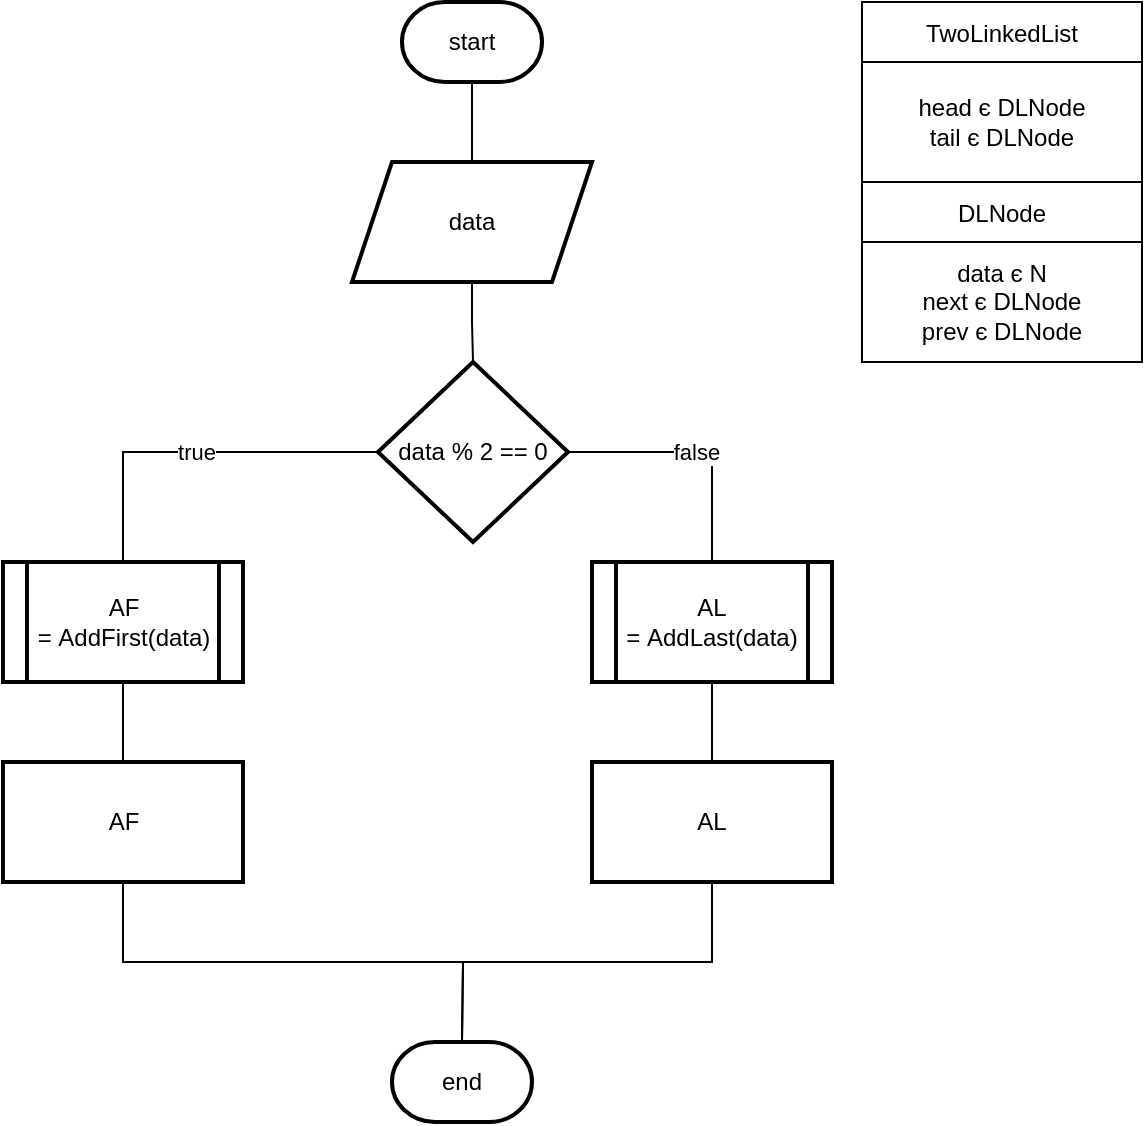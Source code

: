 <mxfile version="15.8.7" type="device" pages="3"><diagram id="f1WdKs_vqp_w3VbaTQfO" name="CustomFunction"><mxGraphModel dx="1102" dy="865" grid="1" gridSize="10" guides="1" tooltips="1" connect="1" arrows="1" fold="1" page="1" pageScale="1" pageWidth="850" pageHeight="1100" math="0" shadow="0"><root><mxCell id="0"/><mxCell id="1" parent="0"/><mxCell id="7jCfIcXaT4TlFlHE2RzG-10" value="" style="edgeStyle=orthogonalEdgeStyle;rounded=0;orthogonalLoop=1;jettySize=auto;html=1;endArrow=none;endFill=0;" edge="1" parent="1" source="7jCfIcXaT4TlFlHE2RzG-5" target="7jCfIcXaT4TlFlHE2RzG-9"><mxGeometry relative="1" as="geometry"/></mxCell><mxCell id="7jCfIcXaT4TlFlHE2RzG-5" value="start" style="strokeWidth=2;html=1;shape=mxgraph.flowchart.terminator;whiteSpace=wrap;" vertex="1" parent="1"><mxGeometry x="390" y="40" width="70" height="40" as="geometry"/></mxCell><mxCell id="7jCfIcXaT4TlFlHE2RzG-12" value="" style="edgeStyle=orthogonalEdgeStyle;rounded=0;orthogonalLoop=1;jettySize=auto;html=1;endArrow=none;endFill=0;" edge="1" parent="1" source="7jCfIcXaT4TlFlHE2RzG-9" target="7jCfIcXaT4TlFlHE2RzG-11"><mxGeometry relative="1" as="geometry"/></mxCell><mxCell id="7jCfIcXaT4TlFlHE2RzG-9" value="data" style="shape=parallelogram;perimeter=parallelogramPerimeter;whiteSpace=wrap;html=1;fixedSize=1;strokeWidth=2;" vertex="1" parent="1"><mxGeometry x="365" y="120" width="120" height="60" as="geometry"/></mxCell><mxCell id="7jCfIcXaT4TlFlHE2RzG-14" value="true" style="edgeStyle=orthogonalEdgeStyle;rounded=0;orthogonalLoop=1;jettySize=auto;html=1;endArrow=none;endFill=0;" edge="1" parent="1" source="7jCfIcXaT4TlFlHE2RzG-11" target="7jCfIcXaT4TlFlHE2RzG-13"><mxGeometry relative="1" as="geometry"/></mxCell><mxCell id="7jCfIcXaT4TlFlHE2RzG-11" value="data % 2 == 0" style="rhombus;whiteSpace=wrap;html=1;strokeWidth=2;" vertex="1" parent="1"><mxGeometry x="378" y="220" width="95" height="90" as="geometry"/></mxCell><mxCell id="7jCfIcXaT4TlFlHE2RzG-16" value="" style="edgeStyle=orthogonalEdgeStyle;rounded=0;orthogonalLoop=1;jettySize=auto;html=1;endArrow=none;endFill=0;" edge="1" parent="1" source="7jCfIcXaT4TlFlHE2RzG-13" target="7jCfIcXaT4TlFlHE2RzG-15"><mxGeometry relative="1" as="geometry"/></mxCell><mxCell id="7jCfIcXaT4TlFlHE2RzG-13" value="AF =&amp;nbsp;AddFirst(data)" style="shape=process;whiteSpace=wrap;html=1;backgroundOutline=1;strokeWidth=2;" vertex="1" parent="1"><mxGeometry x="190.5" y="320" width="120" height="60" as="geometry"/></mxCell><mxCell id="7jCfIcXaT4TlFlHE2RzG-21" style="edgeStyle=orthogonalEdgeStyle;rounded=0;orthogonalLoop=1;jettySize=auto;html=1;exitX=0.5;exitY=1;exitDx=0;exitDy=0;endArrow=none;endFill=0;" edge="1" parent="1" source="7jCfIcXaT4TlFlHE2RzG-15"><mxGeometry relative="1" as="geometry"><mxPoint x="420" y="560" as="targetPoint"/></mxGeometry></mxCell><mxCell id="7jCfIcXaT4TlFlHE2RzG-15" value="AF" style="whiteSpace=wrap;html=1;strokeWidth=2;" vertex="1" parent="1"><mxGeometry x="190.5" y="420" width="120" height="60" as="geometry"/></mxCell><mxCell id="7jCfIcXaT4TlFlHE2RzG-17" value="false" style="edgeStyle=orthogonalEdgeStyle;rounded=0;orthogonalLoop=1;jettySize=auto;html=1;endArrow=none;endFill=0;exitX=1;exitY=0.5;exitDx=0;exitDy=0;" edge="1" parent="1" target="7jCfIcXaT4TlFlHE2RzG-19" source="7jCfIcXaT4TlFlHE2RzG-11"><mxGeometry relative="1" as="geometry"><mxPoint x="480" y="265" as="sourcePoint"/></mxGeometry></mxCell><mxCell id="7jCfIcXaT4TlFlHE2RzG-18" value="" style="edgeStyle=orthogonalEdgeStyle;rounded=0;orthogonalLoop=1;jettySize=auto;html=1;endArrow=none;endFill=0;" edge="1" parent="1" source="7jCfIcXaT4TlFlHE2RzG-19" target="7jCfIcXaT4TlFlHE2RzG-20"><mxGeometry relative="1" as="geometry"/></mxCell><mxCell id="7jCfIcXaT4TlFlHE2RzG-19" value="AL =&amp;nbsp;AddLast(data)" style="shape=process;whiteSpace=wrap;html=1;backgroundOutline=1;strokeWidth=2;" vertex="1" parent="1"><mxGeometry x="485" y="320" width="120" height="60" as="geometry"/></mxCell><mxCell id="7jCfIcXaT4TlFlHE2RzG-22" style="edgeStyle=orthogonalEdgeStyle;rounded=0;orthogonalLoop=1;jettySize=auto;html=1;exitX=0.5;exitY=1;exitDx=0;exitDy=0;endArrow=none;endFill=0;" edge="1" parent="1" source="7jCfIcXaT4TlFlHE2RzG-20"><mxGeometry relative="1" as="geometry"><mxPoint x="420" y="560" as="targetPoint"/></mxGeometry></mxCell><mxCell id="7jCfIcXaT4TlFlHE2RzG-20" value="AL" style="whiteSpace=wrap;html=1;strokeWidth=2;" vertex="1" parent="1"><mxGeometry x="485" y="420" width="120" height="60" as="geometry"/></mxCell><mxCell id="7jCfIcXaT4TlFlHE2RzG-23" value="end" style="strokeWidth=2;html=1;shape=mxgraph.flowchart.terminator;whiteSpace=wrap;" vertex="1" parent="1"><mxGeometry x="385" y="560" width="70" height="40" as="geometry"/></mxCell><mxCell id="t5HRi6BfO0uUgW2wJA0--1" value="TwoLinkedList" style="swimlane;fontStyle=0;childLayout=stackLayout;horizontal=1;startSize=30;horizontalStack=0;resizeParent=1;resizeParentMax=0;resizeLast=0;collapsible=1;marginBottom=0;" vertex="1" parent="1"><mxGeometry x="620" y="40" width="140" height="180" as="geometry"/></mxCell><mxCell id="t5HRi6BfO0uUgW2wJA0--9" value="head є&amp;nbsp;DLNode&lt;br&gt;tail є DLNode" style="rounded=0;whiteSpace=wrap;html=1;" vertex="1" parent="t5HRi6BfO0uUgW2wJA0--1"><mxGeometry y="30" width="140" height="60" as="geometry"/></mxCell><mxCell id="t5HRi6BfO0uUgW2wJA0--5" value="DLNode" style="swimlane;fontStyle=0;childLayout=stackLayout;horizontal=1;startSize=30;horizontalStack=0;resizeParent=1;resizeParentMax=0;resizeLast=0;collapsible=1;marginBottom=0;" vertex="1" parent="t5HRi6BfO0uUgW2wJA0--1"><mxGeometry y="90" width="140" height="90" as="geometry"/></mxCell><mxCell id="t5HRi6BfO0uUgW2wJA0--10" value="data є N&lt;br&gt;next є DLNode&lt;br&gt;prev є DLNode" style="rounded=0;whiteSpace=wrap;html=1;" vertex="1" parent="t5HRi6BfO0uUgW2wJA0--5"><mxGeometry y="30" width="140" height="60" as="geometry"/></mxCell></root></mxGraphModel></diagram><diagram id="a4-dKTMLIYoFov5Assqa" name="AddFirst(data)"><mxGraphModel dx="1102" dy="865" grid="1" gridSize="10" guides="1" tooltips="1" connect="1" arrows="1" fold="1" page="1" pageScale="1" pageWidth="850" pageHeight="1100" math="0" shadow="0"><root><mxCell id="MInnW8wPmVOCBBIxrMpY-0"/><mxCell id="MInnW8wPmVOCBBIxrMpY-1" parent="MInnW8wPmVOCBBIxrMpY-0"/><mxCell id="RJsn5AywsL8N3tBqx4l5-1" value="" style="edgeStyle=orthogonalEdgeStyle;rounded=0;orthogonalLoop=1;jettySize=auto;html=1;endArrow=none;endFill=0;" edge="1" parent="MInnW8wPmVOCBBIxrMpY-1" source="7Hxe-jLGqd-F0kWNGA2j-0" target="RJsn5AywsL8N3tBqx4l5-0"><mxGeometry relative="1" as="geometry"/></mxCell><mxCell id="7Hxe-jLGqd-F0kWNGA2j-0" value="start" style="strokeWidth=2;html=1;shape=mxgraph.flowchart.terminator;whiteSpace=wrap;" vertex="1" parent="MInnW8wPmVOCBBIxrMpY-1"><mxGeometry x="410" y="60" width="70" height="40" as="geometry"/></mxCell><mxCell id="RJsn5AywsL8N3tBqx4l5-3" value="" style="edgeStyle=orthogonalEdgeStyle;rounded=0;orthogonalLoop=1;jettySize=auto;html=1;endArrow=none;endFill=0;" edge="1" parent="MInnW8wPmVOCBBIxrMpY-1" source="RJsn5AywsL8N3tBqx4l5-0" target="RJsn5AywsL8N3tBqx4l5-2"><mxGeometry relative="1" as="geometry"/></mxCell><mxCell id="RJsn5AywsL8N3tBqx4l5-0" value="data" style="shape=parallelogram;perimeter=parallelogramPerimeter;whiteSpace=wrap;html=1;fixedSize=1;strokeWidth=2;" vertex="1" parent="MInnW8wPmVOCBBIxrMpY-1"><mxGeometry x="385" y="140" width="120" height="60" as="geometry"/></mxCell><mxCell id="7CdOC-o2MvAmmhGjKevE-5" value="" style="edgeStyle=orthogonalEdgeStyle;rounded=0;orthogonalLoop=1;jettySize=auto;html=1;endArrow=none;endFill=0;" edge="1" parent="MInnW8wPmVOCBBIxrMpY-1" source="RJsn5AywsL8N3tBqx4l5-2" target="7CdOC-o2MvAmmhGjKevE-1"><mxGeometry relative="1" as="geometry"/></mxCell><mxCell id="RJsn5AywsL8N3tBqx4l5-2" value="DLNode newNode = new DLNode(data)" style="rounded=0;whiteSpace=wrap;html=1;" vertex="1" parent="MInnW8wPmVOCBBIxrMpY-1"><mxGeometry x="385" y="240" width="120" height="60" as="geometry"/></mxCell><mxCell id="7CdOC-o2MvAmmhGjKevE-0" value="true" style="edgeStyle=orthogonalEdgeStyle;rounded=0;orthogonalLoop=1;jettySize=auto;html=1;endArrow=none;endFill=0;exitX=0;exitY=0.5;exitDx=0;exitDy=0;entryX=0.5;entryY=0;entryDx=0;entryDy=0;" edge="1" parent="MInnW8wPmVOCBBIxrMpY-1" source="7CdOC-o2MvAmmhGjKevE-1" target="7CdOC-o2MvAmmhGjKevE-6"><mxGeometry relative="1" as="geometry"><mxPoint x="270" y="440" as="targetPoint"/></mxGeometry></mxCell><mxCell id="7CdOC-o2MvAmmhGjKevE-1" value="head != null" style="rhombus;whiteSpace=wrap;html=1;strokeWidth=2;" vertex="1" parent="MInnW8wPmVOCBBIxrMpY-1"><mxGeometry x="397.5" y="340" width="95" height="90" as="geometry"/></mxCell><mxCell id="7CdOC-o2MvAmmhGjKevE-3" value="false" style="edgeStyle=orthogonalEdgeStyle;rounded=0;orthogonalLoop=1;jettySize=auto;html=1;endArrow=none;endFill=0;exitX=1;exitY=0.5;exitDx=0;exitDy=0;entryX=0.5;entryY=0;entryDx=0;entryDy=0;" edge="1" parent="MInnW8wPmVOCBBIxrMpY-1" source="7CdOC-o2MvAmmhGjKevE-1" target="7CdOC-o2MvAmmhGjKevE-8"><mxGeometry x="-0.217" relative="1" as="geometry"><mxPoint x="499.5" y="385" as="sourcePoint"/><mxPoint x="610" y="440" as="targetPoint"/><mxPoint x="1" as="offset"/></mxGeometry></mxCell><mxCell id="7CdOC-o2MvAmmhGjKevE-10" style="edgeStyle=orthogonalEdgeStyle;rounded=0;orthogonalLoop=1;jettySize=auto;html=1;exitX=0.5;exitY=1;exitDx=0;exitDy=0;endArrow=none;endFill=0;entryX=0.4;entryY=-0.05;entryDx=0;entryDy=0;entryPerimeter=0;" edge="1" parent="MInnW8wPmVOCBBIxrMpY-1" source="7CdOC-o2MvAmmhGjKevE-6" target="7CdOC-o2MvAmmhGjKevE-13"><mxGeometry relative="1" as="geometry"><mxPoint x="440" y="560" as="targetPoint"/></mxGeometry></mxCell><mxCell id="7CdOC-o2MvAmmhGjKevE-6" value="head.prev = newNode&lt;br&gt;newNode.next = head&lt;br&gt;head = newNode" style="rounded=0;whiteSpace=wrap;html=1;" vertex="1" parent="MInnW8wPmVOCBBIxrMpY-1"><mxGeometry x="190" y="440" width="160" height="60" as="geometry"/></mxCell><mxCell id="7CdOC-o2MvAmmhGjKevE-11" style="edgeStyle=orthogonalEdgeStyle;rounded=0;orthogonalLoop=1;jettySize=auto;html=1;exitX=0.5;exitY=1;exitDx=0;exitDy=0;endArrow=none;endFill=0;entryX=0.414;entryY=-0.05;entryDx=0;entryDy=0;entryPerimeter=0;" edge="1" parent="MInnW8wPmVOCBBIxrMpY-1" source="7CdOC-o2MvAmmhGjKevE-8" target="7CdOC-o2MvAmmhGjKevE-13"><mxGeometry relative="1" as="geometry"><mxPoint x="440" y="560" as="targetPoint"/></mxGeometry></mxCell><mxCell id="7CdOC-o2MvAmmhGjKevE-8" value="head = newNode" style="rounded=0;whiteSpace=wrap;html=1;" vertex="1" parent="MInnW8wPmVOCBBIxrMpY-1"><mxGeometry x="530" y="440" width="160" height="60" as="geometry"/></mxCell><mxCell id="7CdOC-o2MvAmmhGjKevE-13" value="end" style="strokeWidth=2;html=1;shape=mxgraph.flowchart.terminator;whiteSpace=wrap;" vertex="1" parent="MInnW8wPmVOCBBIxrMpY-1"><mxGeometry x="416" y="560" width="70" height="40" as="geometry"/></mxCell></root></mxGraphModel></diagram><diagram id="596nIIYPW9gY2GtGpmdl" name="AddLast(data)"><mxGraphModel dx="1102" dy="865" grid="1" gridSize="10" guides="1" tooltips="1" connect="1" arrows="1" fold="1" page="1" pageScale="1" pageWidth="850" pageHeight="1100" math="0" shadow="0"><root><mxCell id="_kvkz1ofjjZxJYDL7k8K-0"/><mxCell id="_kvkz1ofjjZxJYDL7k8K-1" parent="_kvkz1ofjjZxJYDL7k8K-0"/><mxCell id="FgJzv1Dyafuu2ivqFUAy-14" value="" style="edgeStyle=orthogonalEdgeStyle;rounded=0;orthogonalLoop=1;jettySize=auto;html=1;endArrow=none;endFill=0;" edge="1" parent="_kvkz1ofjjZxJYDL7k8K-1" source="FgJzv1Dyafuu2ivqFUAy-15" target="FgJzv1Dyafuu2ivqFUAy-17"><mxGeometry relative="1" as="geometry"/></mxCell><mxCell id="FgJzv1Dyafuu2ivqFUAy-15" value="start" style="strokeWidth=2;html=1;shape=mxgraph.flowchart.terminator;whiteSpace=wrap;" vertex="1" parent="_kvkz1ofjjZxJYDL7k8K-1"><mxGeometry x="395" y="70" width="70" height="40" as="geometry"/></mxCell><mxCell id="FgJzv1Dyafuu2ivqFUAy-16" value="" style="edgeStyle=orthogonalEdgeStyle;rounded=0;orthogonalLoop=1;jettySize=auto;html=1;endArrow=none;endFill=0;" edge="1" parent="_kvkz1ofjjZxJYDL7k8K-1" source="FgJzv1Dyafuu2ivqFUAy-17" target="FgJzv1Dyafuu2ivqFUAy-19"><mxGeometry relative="1" as="geometry"/></mxCell><mxCell id="FgJzv1Dyafuu2ivqFUAy-17" value="data" style="shape=parallelogram;perimeter=parallelogramPerimeter;whiteSpace=wrap;html=1;fixedSize=1;strokeWidth=2;" vertex="1" parent="_kvkz1ofjjZxJYDL7k8K-1"><mxGeometry x="370" y="150" width="120" height="60" as="geometry"/></mxCell><mxCell id="FgJzv1Dyafuu2ivqFUAy-18" value="" style="edgeStyle=orthogonalEdgeStyle;rounded=0;orthogonalLoop=1;jettySize=auto;html=1;endArrow=none;endFill=0;" edge="1" parent="_kvkz1ofjjZxJYDL7k8K-1" source="FgJzv1Dyafuu2ivqFUAy-19" target="FgJzv1Dyafuu2ivqFUAy-21"><mxGeometry relative="1" as="geometry"/></mxCell><mxCell id="FgJzv1Dyafuu2ivqFUAy-19" value="DLNode newNode = new DLNode(data)" style="rounded=0;whiteSpace=wrap;html=1;" vertex="1" parent="_kvkz1ofjjZxJYDL7k8K-1"><mxGeometry x="370" y="250" width="120" height="60" as="geometry"/></mxCell><mxCell id="FgJzv1Dyafuu2ivqFUAy-21" value="head == null" style="rhombus;whiteSpace=wrap;html=1;strokeWidth=2;" vertex="1" parent="_kvkz1ofjjZxJYDL7k8K-1"><mxGeometry x="382.5" y="350" width="95" height="90" as="geometry"/></mxCell><mxCell id="FgJzv1Dyafuu2ivqFUAy-22" value="false" style="edgeStyle=orthogonalEdgeStyle;rounded=0;orthogonalLoop=1;jettySize=auto;html=1;endArrow=none;endFill=0;exitX=1;exitY=0.5;exitDx=0;exitDy=0;entryX=0.5;entryY=0;entryDx=0;entryDy=0;" edge="1" parent="_kvkz1ofjjZxJYDL7k8K-1" source="FgJzv1Dyafuu2ivqFUAy-21" target="FgJzv1Dyafuu2ivqFUAy-26"><mxGeometry x="-0.217" relative="1" as="geometry"><mxPoint x="484.5" y="395" as="sourcePoint"/><mxPoint x="595" y="450" as="targetPoint"/><mxPoint x="1" as="offset"/></mxGeometry></mxCell><mxCell id="lo7VAxbPPZexhXCT-4ZF-5" style="edgeStyle=orthogonalEdgeStyle;rounded=0;orthogonalLoop=1;jettySize=auto;html=1;exitX=0.5;exitY=1;exitDx=0;exitDy=0;entryX=0.5;entryY=0;entryDx=0;entryDy=0;entryPerimeter=0;endArrow=none;endFill=0;" edge="1" parent="_kvkz1ofjjZxJYDL7k8K-1" source="FgJzv1Dyafuu2ivqFUAy-26" target="FgJzv1Dyafuu2ivqFUAy-27"><mxGeometry relative="1" as="geometry"><Array as="points"><mxPoint x="595" y="690"/><mxPoint x="443" y="690"/></Array></mxGeometry></mxCell><mxCell id="FgJzv1Dyafuu2ivqFUAy-26" value="DLNode tail = GetTail()&lt;br&gt;tail.next = newNode&lt;br&gt;&amp;nbsp; newNode.prev = tail" style="rounded=0;whiteSpace=wrap;html=1;" vertex="1" parent="_kvkz1ofjjZxJYDL7k8K-1"><mxGeometry x="515" y="450" width="160" height="60" as="geometry"/></mxCell><mxCell id="FgJzv1Dyafuu2ivqFUAy-27" value="end" style="strokeWidth=2;html=1;shape=mxgraph.flowchart.terminator;whiteSpace=wrap;" vertex="1" parent="_kvkz1ofjjZxJYDL7k8K-1"><mxGeometry x="407.5" y="770" width="70" height="40" as="geometry"/></mxCell><mxCell id="lo7VAxbPPZexhXCT-4ZF-0" value="true" style="edgeStyle=orthogonalEdgeStyle;rounded=0;orthogonalLoop=1;jettySize=auto;html=1;endArrow=none;endFill=0;" edge="1" parent="_kvkz1ofjjZxJYDL7k8K-1" target="lo7VAxbPPZexhXCT-4ZF-2"><mxGeometry relative="1" as="geometry"><mxPoint x="382.502" y="393.999" as="sourcePoint"/></mxGeometry></mxCell><mxCell id="lo7VAxbPPZexhXCT-4ZF-1" value="" style="edgeStyle=orthogonalEdgeStyle;rounded=0;orthogonalLoop=1;jettySize=auto;html=1;endArrow=none;endFill=0;" edge="1" parent="_kvkz1ofjjZxJYDL7k8K-1" source="lo7VAxbPPZexhXCT-4ZF-2" target="lo7VAxbPPZexhXCT-4ZF-3"><mxGeometry relative="1" as="geometry"/></mxCell><mxCell id="lo7VAxbPPZexhXCT-4ZF-2" value="AF =&amp;nbsp;AddFirst(data)" style="shape=process;whiteSpace=wrap;html=1;backgroundOutline=1;strokeWidth=2;" vertex="1" parent="_kvkz1ofjjZxJYDL7k8K-1"><mxGeometry x="194.94" y="448.94" width="120" height="60" as="geometry"/></mxCell><mxCell id="lo7VAxbPPZexhXCT-4ZF-4" style="edgeStyle=orthogonalEdgeStyle;rounded=0;orthogonalLoop=1;jettySize=auto;html=1;exitX=0.5;exitY=1;exitDx=0;exitDy=0;endArrow=none;endFill=0;" edge="1" parent="_kvkz1ofjjZxJYDL7k8K-1" source="lo7VAxbPPZexhXCT-4ZF-3" target="FgJzv1Dyafuu2ivqFUAy-27"><mxGeometry relative="1" as="geometry"/></mxCell><mxCell id="lo7VAxbPPZexhXCT-4ZF-3" value="AF" style="whiteSpace=wrap;html=1;strokeWidth=2;" vertex="1" parent="_kvkz1ofjjZxJYDL7k8K-1"><mxGeometry x="194.94" y="548.94" width="120" height="60" as="geometry"/></mxCell></root></mxGraphModel></diagram></mxfile>